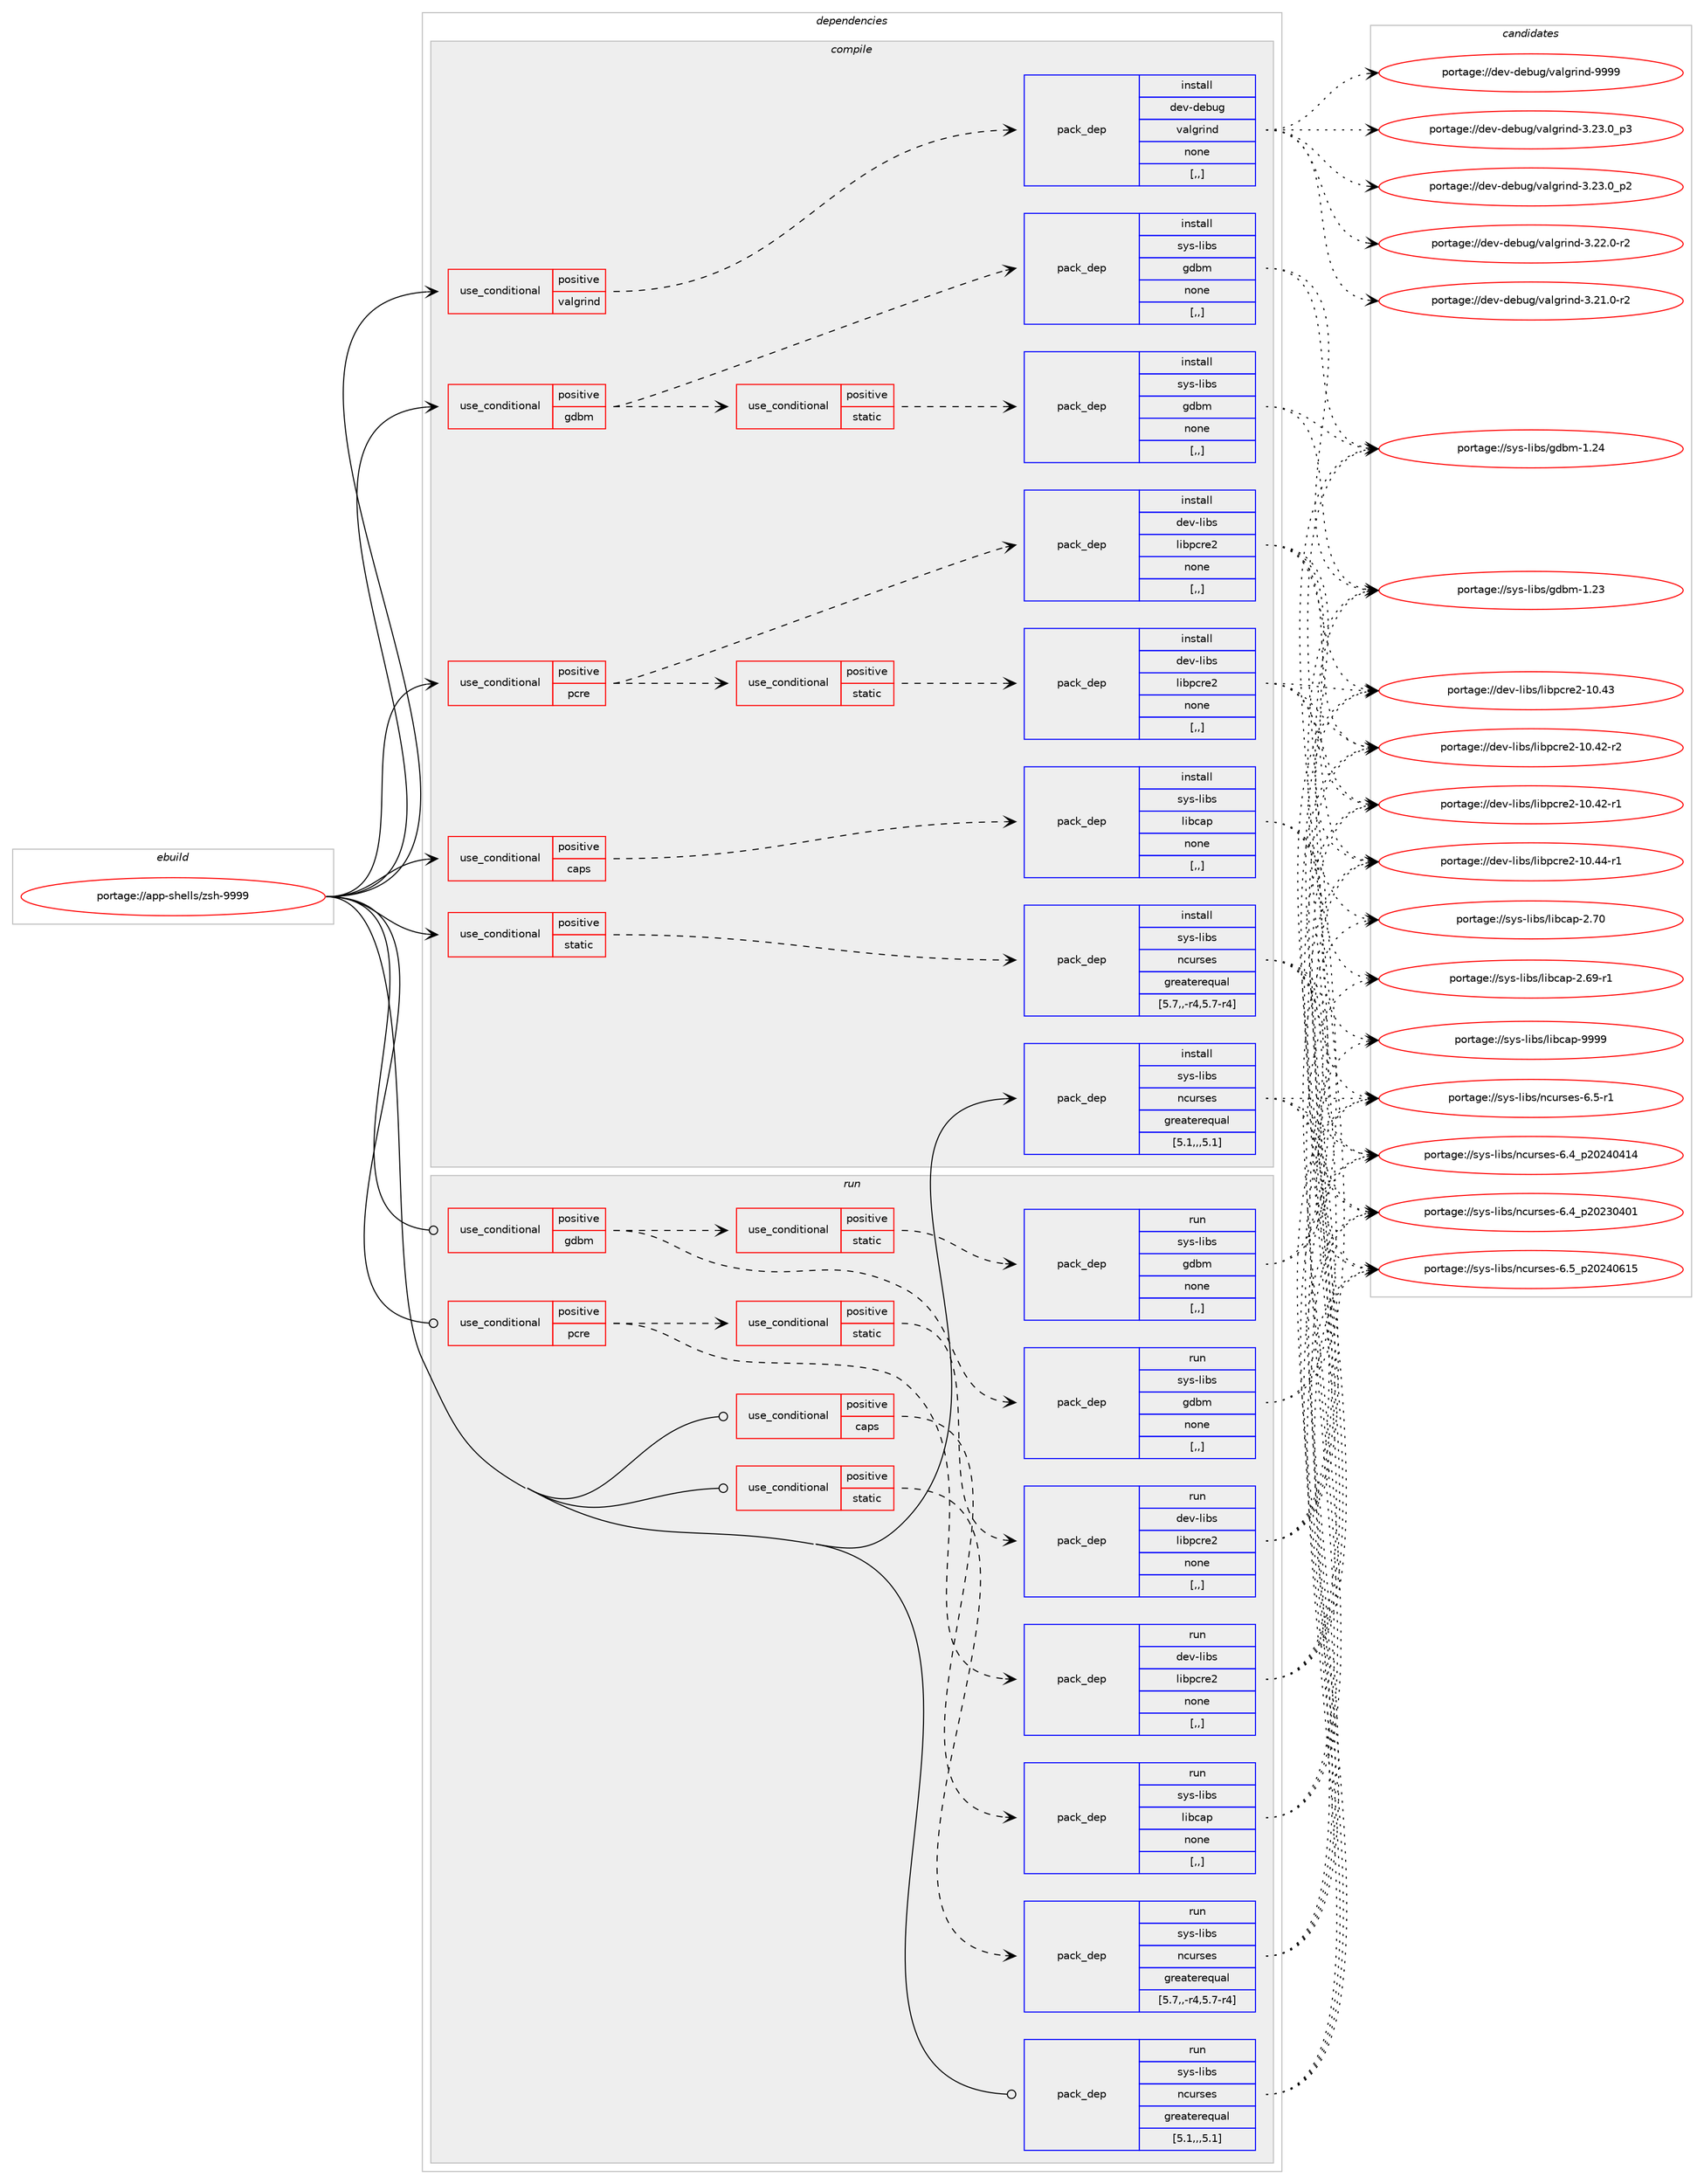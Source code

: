 digraph prolog {

# *************
# Graph options
# *************

newrank=true;
concentrate=true;
compound=true;
graph [rankdir=LR,fontname=Helvetica,fontsize=10,ranksep=1.5];#, ranksep=2.5, nodesep=0.2];
edge  [arrowhead=vee];
node  [fontname=Helvetica,fontsize=10];

# **********
# The ebuild
# **********

subgraph cluster_leftcol {
color=gray;
label=<<i>ebuild</i>>;
id [label="portage://app-shells/zsh-9999", color=red, width=4, href="../app-shells/zsh-9999.svg"];
}

# ****************
# The dependencies
# ****************

subgraph cluster_midcol {
color=gray;
label=<<i>dependencies</i>>;
subgraph cluster_compile {
fillcolor="#eeeeee";
style=filled;
label=<<i>compile</i>>;
subgraph cond144390 {
dependency546221 [label=<<TABLE BORDER="0" CELLBORDER="1" CELLSPACING="0" CELLPADDING="4"><TR><TD ROWSPAN="3" CELLPADDING="10">use_conditional</TD></TR><TR><TD>positive</TD></TR><TR><TD>caps</TD></TR></TABLE>>, shape=none, color=red];
subgraph pack397747 {
dependency546222 [label=<<TABLE BORDER="0" CELLBORDER="1" CELLSPACING="0" CELLPADDING="4" WIDTH="220"><TR><TD ROWSPAN="6" CELLPADDING="30">pack_dep</TD></TR><TR><TD WIDTH="110">install</TD></TR><TR><TD>sys-libs</TD></TR><TR><TD>libcap</TD></TR><TR><TD>none</TD></TR><TR><TD>[,,]</TD></TR></TABLE>>, shape=none, color=blue];
}
dependency546221:e -> dependency546222:w [weight=20,style="dashed",arrowhead="vee"];
}
id:e -> dependency546221:w [weight=20,style="solid",arrowhead="vee"];
subgraph cond144391 {
dependency546223 [label=<<TABLE BORDER="0" CELLBORDER="1" CELLSPACING="0" CELLPADDING="4"><TR><TD ROWSPAN="3" CELLPADDING="10">use_conditional</TD></TR><TR><TD>positive</TD></TR><TR><TD>gdbm</TD></TR></TABLE>>, shape=none, color=red];
subgraph pack397748 {
dependency546224 [label=<<TABLE BORDER="0" CELLBORDER="1" CELLSPACING="0" CELLPADDING="4" WIDTH="220"><TR><TD ROWSPAN="6" CELLPADDING="30">pack_dep</TD></TR><TR><TD WIDTH="110">install</TD></TR><TR><TD>sys-libs</TD></TR><TR><TD>gdbm</TD></TR><TR><TD>none</TD></TR><TR><TD>[,,]</TD></TR></TABLE>>, shape=none, color=blue];
}
dependency546223:e -> dependency546224:w [weight=20,style="dashed",arrowhead="vee"];
subgraph cond144392 {
dependency546225 [label=<<TABLE BORDER="0" CELLBORDER="1" CELLSPACING="0" CELLPADDING="4"><TR><TD ROWSPAN="3" CELLPADDING="10">use_conditional</TD></TR><TR><TD>positive</TD></TR><TR><TD>static</TD></TR></TABLE>>, shape=none, color=red];
subgraph pack397749 {
dependency546226 [label=<<TABLE BORDER="0" CELLBORDER="1" CELLSPACING="0" CELLPADDING="4" WIDTH="220"><TR><TD ROWSPAN="6" CELLPADDING="30">pack_dep</TD></TR><TR><TD WIDTH="110">install</TD></TR><TR><TD>sys-libs</TD></TR><TR><TD>gdbm</TD></TR><TR><TD>none</TD></TR><TR><TD>[,,]</TD></TR></TABLE>>, shape=none, color=blue];
}
dependency546225:e -> dependency546226:w [weight=20,style="dashed",arrowhead="vee"];
}
dependency546223:e -> dependency546225:w [weight=20,style="dashed",arrowhead="vee"];
}
id:e -> dependency546223:w [weight=20,style="solid",arrowhead="vee"];
subgraph cond144393 {
dependency546227 [label=<<TABLE BORDER="0" CELLBORDER="1" CELLSPACING="0" CELLPADDING="4"><TR><TD ROWSPAN="3" CELLPADDING="10">use_conditional</TD></TR><TR><TD>positive</TD></TR><TR><TD>pcre</TD></TR></TABLE>>, shape=none, color=red];
subgraph pack397750 {
dependency546228 [label=<<TABLE BORDER="0" CELLBORDER="1" CELLSPACING="0" CELLPADDING="4" WIDTH="220"><TR><TD ROWSPAN="6" CELLPADDING="30">pack_dep</TD></TR><TR><TD WIDTH="110">install</TD></TR><TR><TD>dev-libs</TD></TR><TR><TD>libpcre2</TD></TR><TR><TD>none</TD></TR><TR><TD>[,,]</TD></TR></TABLE>>, shape=none, color=blue];
}
dependency546227:e -> dependency546228:w [weight=20,style="dashed",arrowhead="vee"];
subgraph cond144394 {
dependency546229 [label=<<TABLE BORDER="0" CELLBORDER="1" CELLSPACING="0" CELLPADDING="4"><TR><TD ROWSPAN="3" CELLPADDING="10">use_conditional</TD></TR><TR><TD>positive</TD></TR><TR><TD>static</TD></TR></TABLE>>, shape=none, color=red];
subgraph pack397751 {
dependency546230 [label=<<TABLE BORDER="0" CELLBORDER="1" CELLSPACING="0" CELLPADDING="4" WIDTH="220"><TR><TD ROWSPAN="6" CELLPADDING="30">pack_dep</TD></TR><TR><TD WIDTH="110">install</TD></TR><TR><TD>dev-libs</TD></TR><TR><TD>libpcre2</TD></TR><TR><TD>none</TD></TR><TR><TD>[,,]</TD></TR></TABLE>>, shape=none, color=blue];
}
dependency546229:e -> dependency546230:w [weight=20,style="dashed",arrowhead="vee"];
}
dependency546227:e -> dependency546229:w [weight=20,style="dashed",arrowhead="vee"];
}
id:e -> dependency546227:w [weight=20,style="solid",arrowhead="vee"];
subgraph cond144395 {
dependency546231 [label=<<TABLE BORDER="0" CELLBORDER="1" CELLSPACING="0" CELLPADDING="4"><TR><TD ROWSPAN="3" CELLPADDING="10">use_conditional</TD></TR><TR><TD>positive</TD></TR><TR><TD>static</TD></TR></TABLE>>, shape=none, color=red];
subgraph pack397752 {
dependency546232 [label=<<TABLE BORDER="0" CELLBORDER="1" CELLSPACING="0" CELLPADDING="4" WIDTH="220"><TR><TD ROWSPAN="6" CELLPADDING="30">pack_dep</TD></TR><TR><TD WIDTH="110">install</TD></TR><TR><TD>sys-libs</TD></TR><TR><TD>ncurses</TD></TR><TR><TD>greaterequal</TD></TR><TR><TD>[5.7,,-r4,5.7-r4]</TD></TR></TABLE>>, shape=none, color=blue];
}
dependency546231:e -> dependency546232:w [weight=20,style="dashed",arrowhead="vee"];
}
id:e -> dependency546231:w [weight=20,style="solid",arrowhead="vee"];
subgraph cond144396 {
dependency546233 [label=<<TABLE BORDER="0" CELLBORDER="1" CELLSPACING="0" CELLPADDING="4"><TR><TD ROWSPAN="3" CELLPADDING="10">use_conditional</TD></TR><TR><TD>positive</TD></TR><TR><TD>valgrind</TD></TR></TABLE>>, shape=none, color=red];
subgraph pack397753 {
dependency546234 [label=<<TABLE BORDER="0" CELLBORDER="1" CELLSPACING="0" CELLPADDING="4" WIDTH="220"><TR><TD ROWSPAN="6" CELLPADDING="30">pack_dep</TD></TR><TR><TD WIDTH="110">install</TD></TR><TR><TD>dev-debug</TD></TR><TR><TD>valgrind</TD></TR><TR><TD>none</TD></TR><TR><TD>[,,]</TD></TR></TABLE>>, shape=none, color=blue];
}
dependency546233:e -> dependency546234:w [weight=20,style="dashed",arrowhead="vee"];
}
id:e -> dependency546233:w [weight=20,style="solid",arrowhead="vee"];
subgraph pack397754 {
dependency546235 [label=<<TABLE BORDER="0" CELLBORDER="1" CELLSPACING="0" CELLPADDING="4" WIDTH="220"><TR><TD ROWSPAN="6" CELLPADDING="30">pack_dep</TD></TR><TR><TD WIDTH="110">install</TD></TR><TR><TD>sys-libs</TD></TR><TR><TD>ncurses</TD></TR><TR><TD>greaterequal</TD></TR><TR><TD>[5.1,,,5.1]</TD></TR></TABLE>>, shape=none, color=blue];
}
id:e -> dependency546235:w [weight=20,style="solid",arrowhead="vee"];
}
subgraph cluster_compileandrun {
fillcolor="#eeeeee";
style=filled;
label=<<i>compile and run</i>>;
}
subgraph cluster_run {
fillcolor="#eeeeee";
style=filled;
label=<<i>run</i>>;
subgraph cond144397 {
dependency546236 [label=<<TABLE BORDER="0" CELLBORDER="1" CELLSPACING="0" CELLPADDING="4"><TR><TD ROWSPAN="3" CELLPADDING="10">use_conditional</TD></TR><TR><TD>positive</TD></TR><TR><TD>caps</TD></TR></TABLE>>, shape=none, color=red];
subgraph pack397755 {
dependency546237 [label=<<TABLE BORDER="0" CELLBORDER="1" CELLSPACING="0" CELLPADDING="4" WIDTH="220"><TR><TD ROWSPAN="6" CELLPADDING="30">pack_dep</TD></TR><TR><TD WIDTH="110">run</TD></TR><TR><TD>sys-libs</TD></TR><TR><TD>libcap</TD></TR><TR><TD>none</TD></TR><TR><TD>[,,]</TD></TR></TABLE>>, shape=none, color=blue];
}
dependency546236:e -> dependency546237:w [weight=20,style="dashed",arrowhead="vee"];
}
id:e -> dependency546236:w [weight=20,style="solid",arrowhead="odot"];
subgraph cond144398 {
dependency546238 [label=<<TABLE BORDER="0" CELLBORDER="1" CELLSPACING="0" CELLPADDING="4"><TR><TD ROWSPAN="3" CELLPADDING="10">use_conditional</TD></TR><TR><TD>positive</TD></TR><TR><TD>gdbm</TD></TR></TABLE>>, shape=none, color=red];
subgraph pack397756 {
dependency546239 [label=<<TABLE BORDER="0" CELLBORDER="1" CELLSPACING="0" CELLPADDING="4" WIDTH="220"><TR><TD ROWSPAN="6" CELLPADDING="30">pack_dep</TD></TR><TR><TD WIDTH="110">run</TD></TR><TR><TD>sys-libs</TD></TR><TR><TD>gdbm</TD></TR><TR><TD>none</TD></TR><TR><TD>[,,]</TD></TR></TABLE>>, shape=none, color=blue];
}
dependency546238:e -> dependency546239:w [weight=20,style="dashed",arrowhead="vee"];
subgraph cond144399 {
dependency546240 [label=<<TABLE BORDER="0" CELLBORDER="1" CELLSPACING="0" CELLPADDING="4"><TR><TD ROWSPAN="3" CELLPADDING="10">use_conditional</TD></TR><TR><TD>positive</TD></TR><TR><TD>static</TD></TR></TABLE>>, shape=none, color=red];
subgraph pack397757 {
dependency546241 [label=<<TABLE BORDER="0" CELLBORDER="1" CELLSPACING="0" CELLPADDING="4" WIDTH="220"><TR><TD ROWSPAN="6" CELLPADDING="30">pack_dep</TD></TR><TR><TD WIDTH="110">run</TD></TR><TR><TD>sys-libs</TD></TR><TR><TD>gdbm</TD></TR><TR><TD>none</TD></TR><TR><TD>[,,]</TD></TR></TABLE>>, shape=none, color=blue];
}
dependency546240:e -> dependency546241:w [weight=20,style="dashed",arrowhead="vee"];
}
dependency546238:e -> dependency546240:w [weight=20,style="dashed",arrowhead="vee"];
}
id:e -> dependency546238:w [weight=20,style="solid",arrowhead="odot"];
subgraph cond144400 {
dependency546242 [label=<<TABLE BORDER="0" CELLBORDER="1" CELLSPACING="0" CELLPADDING="4"><TR><TD ROWSPAN="3" CELLPADDING="10">use_conditional</TD></TR><TR><TD>positive</TD></TR><TR><TD>pcre</TD></TR></TABLE>>, shape=none, color=red];
subgraph pack397758 {
dependency546243 [label=<<TABLE BORDER="0" CELLBORDER="1" CELLSPACING="0" CELLPADDING="4" WIDTH="220"><TR><TD ROWSPAN="6" CELLPADDING="30">pack_dep</TD></TR><TR><TD WIDTH="110">run</TD></TR><TR><TD>dev-libs</TD></TR><TR><TD>libpcre2</TD></TR><TR><TD>none</TD></TR><TR><TD>[,,]</TD></TR></TABLE>>, shape=none, color=blue];
}
dependency546242:e -> dependency546243:w [weight=20,style="dashed",arrowhead="vee"];
subgraph cond144401 {
dependency546244 [label=<<TABLE BORDER="0" CELLBORDER="1" CELLSPACING="0" CELLPADDING="4"><TR><TD ROWSPAN="3" CELLPADDING="10">use_conditional</TD></TR><TR><TD>positive</TD></TR><TR><TD>static</TD></TR></TABLE>>, shape=none, color=red];
subgraph pack397759 {
dependency546245 [label=<<TABLE BORDER="0" CELLBORDER="1" CELLSPACING="0" CELLPADDING="4" WIDTH="220"><TR><TD ROWSPAN="6" CELLPADDING="30">pack_dep</TD></TR><TR><TD WIDTH="110">run</TD></TR><TR><TD>dev-libs</TD></TR><TR><TD>libpcre2</TD></TR><TR><TD>none</TD></TR><TR><TD>[,,]</TD></TR></TABLE>>, shape=none, color=blue];
}
dependency546244:e -> dependency546245:w [weight=20,style="dashed",arrowhead="vee"];
}
dependency546242:e -> dependency546244:w [weight=20,style="dashed",arrowhead="vee"];
}
id:e -> dependency546242:w [weight=20,style="solid",arrowhead="odot"];
subgraph cond144402 {
dependency546246 [label=<<TABLE BORDER="0" CELLBORDER="1" CELLSPACING="0" CELLPADDING="4"><TR><TD ROWSPAN="3" CELLPADDING="10">use_conditional</TD></TR><TR><TD>positive</TD></TR><TR><TD>static</TD></TR></TABLE>>, shape=none, color=red];
subgraph pack397760 {
dependency546247 [label=<<TABLE BORDER="0" CELLBORDER="1" CELLSPACING="0" CELLPADDING="4" WIDTH="220"><TR><TD ROWSPAN="6" CELLPADDING="30">pack_dep</TD></TR><TR><TD WIDTH="110">run</TD></TR><TR><TD>sys-libs</TD></TR><TR><TD>ncurses</TD></TR><TR><TD>greaterequal</TD></TR><TR><TD>[5.7,,-r4,5.7-r4]</TD></TR></TABLE>>, shape=none, color=blue];
}
dependency546246:e -> dependency546247:w [weight=20,style="dashed",arrowhead="vee"];
}
id:e -> dependency546246:w [weight=20,style="solid",arrowhead="odot"];
subgraph pack397761 {
dependency546248 [label=<<TABLE BORDER="0" CELLBORDER="1" CELLSPACING="0" CELLPADDING="4" WIDTH="220"><TR><TD ROWSPAN="6" CELLPADDING="30">pack_dep</TD></TR><TR><TD WIDTH="110">run</TD></TR><TR><TD>sys-libs</TD></TR><TR><TD>ncurses</TD></TR><TR><TD>greaterequal</TD></TR><TR><TD>[5.1,,,5.1]</TD></TR></TABLE>>, shape=none, color=blue];
}
id:e -> dependency546248:w [weight=20,style="solid",arrowhead="odot"];
}
}

# **************
# The candidates
# **************

subgraph cluster_choices {
rank=same;
color=gray;
label=<<i>candidates</i>>;

subgraph choice397747 {
color=black;
nodesep=1;
choice1151211154510810598115471081059899971124557575757 [label="portage://sys-libs/libcap-9999", color=red, width=4,href="../sys-libs/libcap-9999.svg"];
choice1151211154510810598115471081059899971124550465548 [label="portage://sys-libs/libcap-2.70", color=red, width=4,href="../sys-libs/libcap-2.70.svg"];
choice11512111545108105981154710810598999711245504654574511449 [label="portage://sys-libs/libcap-2.69-r1", color=red, width=4,href="../sys-libs/libcap-2.69-r1.svg"];
dependency546222:e -> choice1151211154510810598115471081059899971124557575757:w [style=dotted,weight="100"];
dependency546222:e -> choice1151211154510810598115471081059899971124550465548:w [style=dotted,weight="100"];
dependency546222:e -> choice11512111545108105981154710810598999711245504654574511449:w [style=dotted,weight="100"];
}
subgraph choice397748 {
color=black;
nodesep=1;
choice115121115451081059811547103100981094549465052 [label="portage://sys-libs/gdbm-1.24", color=red, width=4,href="../sys-libs/gdbm-1.24.svg"];
choice115121115451081059811547103100981094549465051 [label="portage://sys-libs/gdbm-1.23", color=red, width=4,href="../sys-libs/gdbm-1.23.svg"];
dependency546224:e -> choice115121115451081059811547103100981094549465052:w [style=dotted,weight="100"];
dependency546224:e -> choice115121115451081059811547103100981094549465051:w [style=dotted,weight="100"];
}
subgraph choice397749 {
color=black;
nodesep=1;
choice115121115451081059811547103100981094549465052 [label="portage://sys-libs/gdbm-1.24", color=red, width=4,href="../sys-libs/gdbm-1.24.svg"];
choice115121115451081059811547103100981094549465051 [label="portage://sys-libs/gdbm-1.23", color=red, width=4,href="../sys-libs/gdbm-1.23.svg"];
dependency546226:e -> choice115121115451081059811547103100981094549465052:w [style=dotted,weight="100"];
dependency546226:e -> choice115121115451081059811547103100981094549465051:w [style=dotted,weight="100"];
}
subgraph choice397750 {
color=black;
nodesep=1;
choice1001011184510810598115471081059811299114101504549484652524511449 [label="portage://dev-libs/libpcre2-10.44-r1", color=red, width=4,href="../dev-libs/libpcre2-10.44-r1.svg"];
choice100101118451081059811547108105981129911410150454948465251 [label="portage://dev-libs/libpcre2-10.43", color=red, width=4,href="../dev-libs/libpcre2-10.43.svg"];
choice1001011184510810598115471081059811299114101504549484652504511450 [label="portage://dev-libs/libpcre2-10.42-r2", color=red, width=4,href="../dev-libs/libpcre2-10.42-r2.svg"];
choice1001011184510810598115471081059811299114101504549484652504511449 [label="portage://dev-libs/libpcre2-10.42-r1", color=red, width=4,href="../dev-libs/libpcre2-10.42-r1.svg"];
dependency546228:e -> choice1001011184510810598115471081059811299114101504549484652524511449:w [style=dotted,weight="100"];
dependency546228:e -> choice100101118451081059811547108105981129911410150454948465251:w [style=dotted,weight="100"];
dependency546228:e -> choice1001011184510810598115471081059811299114101504549484652504511450:w [style=dotted,weight="100"];
dependency546228:e -> choice1001011184510810598115471081059811299114101504549484652504511449:w [style=dotted,weight="100"];
}
subgraph choice397751 {
color=black;
nodesep=1;
choice1001011184510810598115471081059811299114101504549484652524511449 [label="portage://dev-libs/libpcre2-10.44-r1", color=red, width=4,href="../dev-libs/libpcre2-10.44-r1.svg"];
choice100101118451081059811547108105981129911410150454948465251 [label="portage://dev-libs/libpcre2-10.43", color=red, width=4,href="../dev-libs/libpcre2-10.43.svg"];
choice1001011184510810598115471081059811299114101504549484652504511450 [label="portage://dev-libs/libpcre2-10.42-r2", color=red, width=4,href="../dev-libs/libpcre2-10.42-r2.svg"];
choice1001011184510810598115471081059811299114101504549484652504511449 [label="portage://dev-libs/libpcre2-10.42-r1", color=red, width=4,href="../dev-libs/libpcre2-10.42-r1.svg"];
dependency546230:e -> choice1001011184510810598115471081059811299114101504549484652524511449:w [style=dotted,weight="100"];
dependency546230:e -> choice100101118451081059811547108105981129911410150454948465251:w [style=dotted,weight="100"];
dependency546230:e -> choice1001011184510810598115471081059811299114101504549484652504511450:w [style=dotted,weight="100"];
dependency546230:e -> choice1001011184510810598115471081059811299114101504549484652504511449:w [style=dotted,weight="100"];
}
subgraph choice397752 {
color=black;
nodesep=1;
choice1151211154510810598115471109911711411510111545544653951125048505248544953 [label="portage://sys-libs/ncurses-6.5_p20240615", color=red, width=4,href="../sys-libs/ncurses-6.5_p20240615.svg"];
choice11512111545108105981154711099117114115101115455446534511449 [label="portage://sys-libs/ncurses-6.5-r1", color=red, width=4,href="../sys-libs/ncurses-6.5-r1.svg"];
choice1151211154510810598115471109911711411510111545544652951125048505248524952 [label="portage://sys-libs/ncurses-6.4_p20240414", color=red, width=4,href="../sys-libs/ncurses-6.4_p20240414.svg"];
choice1151211154510810598115471109911711411510111545544652951125048505148524849 [label="portage://sys-libs/ncurses-6.4_p20230401", color=red, width=4,href="../sys-libs/ncurses-6.4_p20230401.svg"];
dependency546232:e -> choice1151211154510810598115471109911711411510111545544653951125048505248544953:w [style=dotted,weight="100"];
dependency546232:e -> choice11512111545108105981154711099117114115101115455446534511449:w [style=dotted,weight="100"];
dependency546232:e -> choice1151211154510810598115471109911711411510111545544652951125048505248524952:w [style=dotted,weight="100"];
dependency546232:e -> choice1151211154510810598115471109911711411510111545544652951125048505148524849:w [style=dotted,weight="100"];
}
subgraph choice397753 {
color=black;
nodesep=1;
choice100101118451001019811710347118971081031141051101004557575757 [label="portage://dev-debug/valgrind-9999", color=red, width=4,href="../dev-debug/valgrind-9999.svg"];
choice10010111845100101981171034711897108103114105110100455146505146489511251 [label="portage://dev-debug/valgrind-3.23.0_p3", color=red, width=4,href="../dev-debug/valgrind-3.23.0_p3.svg"];
choice10010111845100101981171034711897108103114105110100455146505146489511250 [label="portage://dev-debug/valgrind-3.23.0_p2", color=red, width=4,href="../dev-debug/valgrind-3.23.0_p2.svg"];
choice10010111845100101981171034711897108103114105110100455146505046484511450 [label="portage://dev-debug/valgrind-3.22.0-r2", color=red, width=4,href="../dev-debug/valgrind-3.22.0-r2.svg"];
choice10010111845100101981171034711897108103114105110100455146504946484511450 [label="portage://dev-debug/valgrind-3.21.0-r2", color=red, width=4,href="../dev-debug/valgrind-3.21.0-r2.svg"];
dependency546234:e -> choice100101118451001019811710347118971081031141051101004557575757:w [style=dotted,weight="100"];
dependency546234:e -> choice10010111845100101981171034711897108103114105110100455146505146489511251:w [style=dotted,weight="100"];
dependency546234:e -> choice10010111845100101981171034711897108103114105110100455146505146489511250:w [style=dotted,weight="100"];
dependency546234:e -> choice10010111845100101981171034711897108103114105110100455146505046484511450:w [style=dotted,weight="100"];
dependency546234:e -> choice10010111845100101981171034711897108103114105110100455146504946484511450:w [style=dotted,weight="100"];
}
subgraph choice397754 {
color=black;
nodesep=1;
choice1151211154510810598115471109911711411510111545544653951125048505248544953 [label="portage://sys-libs/ncurses-6.5_p20240615", color=red, width=4,href="../sys-libs/ncurses-6.5_p20240615.svg"];
choice11512111545108105981154711099117114115101115455446534511449 [label="portage://sys-libs/ncurses-6.5-r1", color=red, width=4,href="../sys-libs/ncurses-6.5-r1.svg"];
choice1151211154510810598115471109911711411510111545544652951125048505248524952 [label="portage://sys-libs/ncurses-6.4_p20240414", color=red, width=4,href="../sys-libs/ncurses-6.4_p20240414.svg"];
choice1151211154510810598115471109911711411510111545544652951125048505148524849 [label="portage://sys-libs/ncurses-6.4_p20230401", color=red, width=4,href="../sys-libs/ncurses-6.4_p20230401.svg"];
dependency546235:e -> choice1151211154510810598115471109911711411510111545544653951125048505248544953:w [style=dotted,weight="100"];
dependency546235:e -> choice11512111545108105981154711099117114115101115455446534511449:w [style=dotted,weight="100"];
dependency546235:e -> choice1151211154510810598115471109911711411510111545544652951125048505248524952:w [style=dotted,weight="100"];
dependency546235:e -> choice1151211154510810598115471109911711411510111545544652951125048505148524849:w [style=dotted,weight="100"];
}
subgraph choice397755 {
color=black;
nodesep=1;
choice1151211154510810598115471081059899971124557575757 [label="portage://sys-libs/libcap-9999", color=red, width=4,href="../sys-libs/libcap-9999.svg"];
choice1151211154510810598115471081059899971124550465548 [label="portage://sys-libs/libcap-2.70", color=red, width=4,href="../sys-libs/libcap-2.70.svg"];
choice11512111545108105981154710810598999711245504654574511449 [label="portage://sys-libs/libcap-2.69-r1", color=red, width=4,href="../sys-libs/libcap-2.69-r1.svg"];
dependency546237:e -> choice1151211154510810598115471081059899971124557575757:w [style=dotted,weight="100"];
dependency546237:e -> choice1151211154510810598115471081059899971124550465548:w [style=dotted,weight="100"];
dependency546237:e -> choice11512111545108105981154710810598999711245504654574511449:w [style=dotted,weight="100"];
}
subgraph choice397756 {
color=black;
nodesep=1;
choice115121115451081059811547103100981094549465052 [label="portage://sys-libs/gdbm-1.24", color=red, width=4,href="../sys-libs/gdbm-1.24.svg"];
choice115121115451081059811547103100981094549465051 [label="portage://sys-libs/gdbm-1.23", color=red, width=4,href="../sys-libs/gdbm-1.23.svg"];
dependency546239:e -> choice115121115451081059811547103100981094549465052:w [style=dotted,weight="100"];
dependency546239:e -> choice115121115451081059811547103100981094549465051:w [style=dotted,weight="100"];
}
subgraph choice397757 {
color=black;
nodesep=1;
choice115121115451081059811547103100981094549465052 [label="portage://sys-libs/gdbm-1.24", color=red, width=4,href="../sys-libs/gdbm-1.24.svg"];
choice115121115451081059811547103100981094549465051 [label="portage://sys-libs/gdbm-1.23", color=red, width=4,href="../sys-libs/gdbm-1.23.svg"];
dependency546241:e -> choice115121115451081059811547103100981094549465052:w [style=dotted,weight="100"];
dependency546241:e -> choice115121115451081059811547103100981094549465051:w [style=dotted,weight="100"];
}
subgraph choice397758 {
color=black;
nodesep=1;
choice1001011184510810598115471081059811299114101504549484652524511449 [label="portage://dev-libs/libpcre2-10.44-r1", color=red, width=4,href="../dev-libs/libpcre2-10.44-r1.svg"];
choice100101118451081059811547108105981129911410150454948465251 [label="portage://dev-libs/libpcre2-10.43", color=red, width=4,href="../dev-libs/libpcre2-10.43.svg"];
choice1001011184510810598115471081059811299114101504549484652504511450 [label="portage://dev-libs/libpcre2-10.42-r2", color=red, width=4,href="../dev-libs/libpcre2-10.42-r2.svg"];
choice1001011184510810598115471081059811299114101504549484652504511449 [label="portage://dev-libs/libpcre2-10.42-r1", color=red, width=4,href="../dev-libs/libpcre2-10.42-r1.svg"];
dependency546243:e -> choice1001011184510810598115471081059811299114101504549484652524511449:w [style=dotted,weight="100"];
dependency546243:e -> choice100101118451081059811547108105981129911410150454948465251:w [style=dotted,weight="100"];
dependency546243:e -> choice1001011184510810598115471081059811299114101504549484652504511450:w [style=dotted,weight="100"];
dependency546243:e -> choice1001011184510810598115471081059811299114101504549484652504511449:w [style=dotted,weight="100"];
}
subgraph choice397759 {
color=black;
nodesep=1;
choice1001011184510810598115471081059811299114101504549484652524511449 [label="portage://dev-libs/libpcre2-10.44-r1", color=red, width=4,href="../dev-libs/libpcre2-10.44-r1.svg"];
choice100101118451081059811547108105981129911410150454948465251 [label="portage://dev-libs/libpcre2-10.43", color=red, width=4,href="../dev-libs/libpcre2-10.43.svg"];
choice1001011184510810598115471081059811299114101504549484652504511450 [label="portage://dev-libs/libpcre2-10.42-r2", color=red, width=4,href="../dev-libs/libpcre2-10.42-r2.svg"];
choice1001011184510810598115471081059811299114101504549484652504511449 [label="portage://dev-libs/libpcre2-10.42-r1", color=red, width=4,href="../dev-libs/libpcre2-10.42-r1.svg"];
dependency546245:e -> choice1001011184510810598115471081059811299114101504549484652524511449:w [style=dotted,weight="100"];
dependency546245:e -> choice100101118451081059811547108105981129911410150454948465251:w [style=dotted,weight="100"];
dependency546245:e -> choice1001011184510810598115471081059811299114101504549484652504511450:w [style=dotted,weight="100"];
dependency546245:e -> choice1001011184510810598115471081059811299114101504549484652504511449:w [style=dotted,weight="100"];
}
subgraph choice397760 {
color=black;
nodesep=1;
choice1151211154510810598115471109911711411510111545544653951125048505248544953 [label="portage://sys-libs/ncurses-6.5_p20240615", color=red, width=4,href="../sys-libs/ncurses-6.5_p20240615.svg"];
choice11512111545108105981154711099117114115101115455446534511449 [label="portage://sys-libs/ncurses-6.5-r1", color=red, width=4,href="../sys-libs/ncurses-6.5-r1.svg"];
choice1151211154510810598115471109911711411510111545544652951125048505248524952 [label="portage://sys-libs/ncurses-6.4_p20240414", color=red, width=4,href="../sys-libs/ncurses-6.4_p20240414.svg"];
choice1151211154510810598115471109911711411510111545544652951125048505148524849 [label="portage://sys-libs/ncurses-6.4_p20230401", color=red, width=4,href="../sys-libs/ncurses-6.4_p20230401.svg"];
dependency546247:e -> choice1151211154510810598115471109911711411510111545544653951125048505248544953:w [style=dotted,weight="100"];
dependency546247:e -> choice11512111545108105981154711099117114115101115455446534511449:w [style=dotted,weight="100"];
dependency546247:e -> choice1151211154510810598115471109911711411510111545544652951125048505248524952:w [style=dotted,weight="100"];
dependency546247:e -> choice1151211154510810598115471109911711411510111545544652951125048505148524849:w [style=dotted,weight="100"];
}
subgraph choice397761 {
color=black;
nodesep=1;
choice1151211154510810598115471109911711411510111545544653951125048505248544953 [label="portage://sys-libs/ncurses-6.5_p20240615", color=red, width=4,href="../sys-libs/ncurses-6.5_p20240615.svg"];
choice11512111545108105981154711099117114115101115455446534511449 [label="portage://sys-libs/ncurses-6.5-r1", color=red, width=4,href="../sys-libs/ncurses-6.5-r1.svg"];
choice1151211154510810598115471109911711411510111545544652951125048505248524952 [label="portage://sys-libs/ncurses-6.4_p20240414", color=red, width=4,href="../sys-libs/ncurses-6.4_p20240414.svg"];
choice1151211154510810598115471109911711411510111545544652951125048505148524849 [label="portage://sys-libs/ncurses-6.4_p20230401", color=red, width=4,href="../sys-libs/ncurses-6.4_p20230401.svg"];
dependency546248:e -> choice1151211154510810598115471109911711411510111545544653951125048505248544953:w [style=dotted,weight="100"];
dependency546248:e -> choice11512111545108105981154711099117114115101115455446534511449:w [style=dotted,weight="100"];
dependency546248:e -> choice1151211154510810598115471109911711411510111545544652951125048505248524952:w [style=dotted,weight="100"];
dependency546248:e -> choice1151211154510810598115471109911711411510111545544652951125048505148524849:w [style=dotted,weight="100"];
}
}

}
